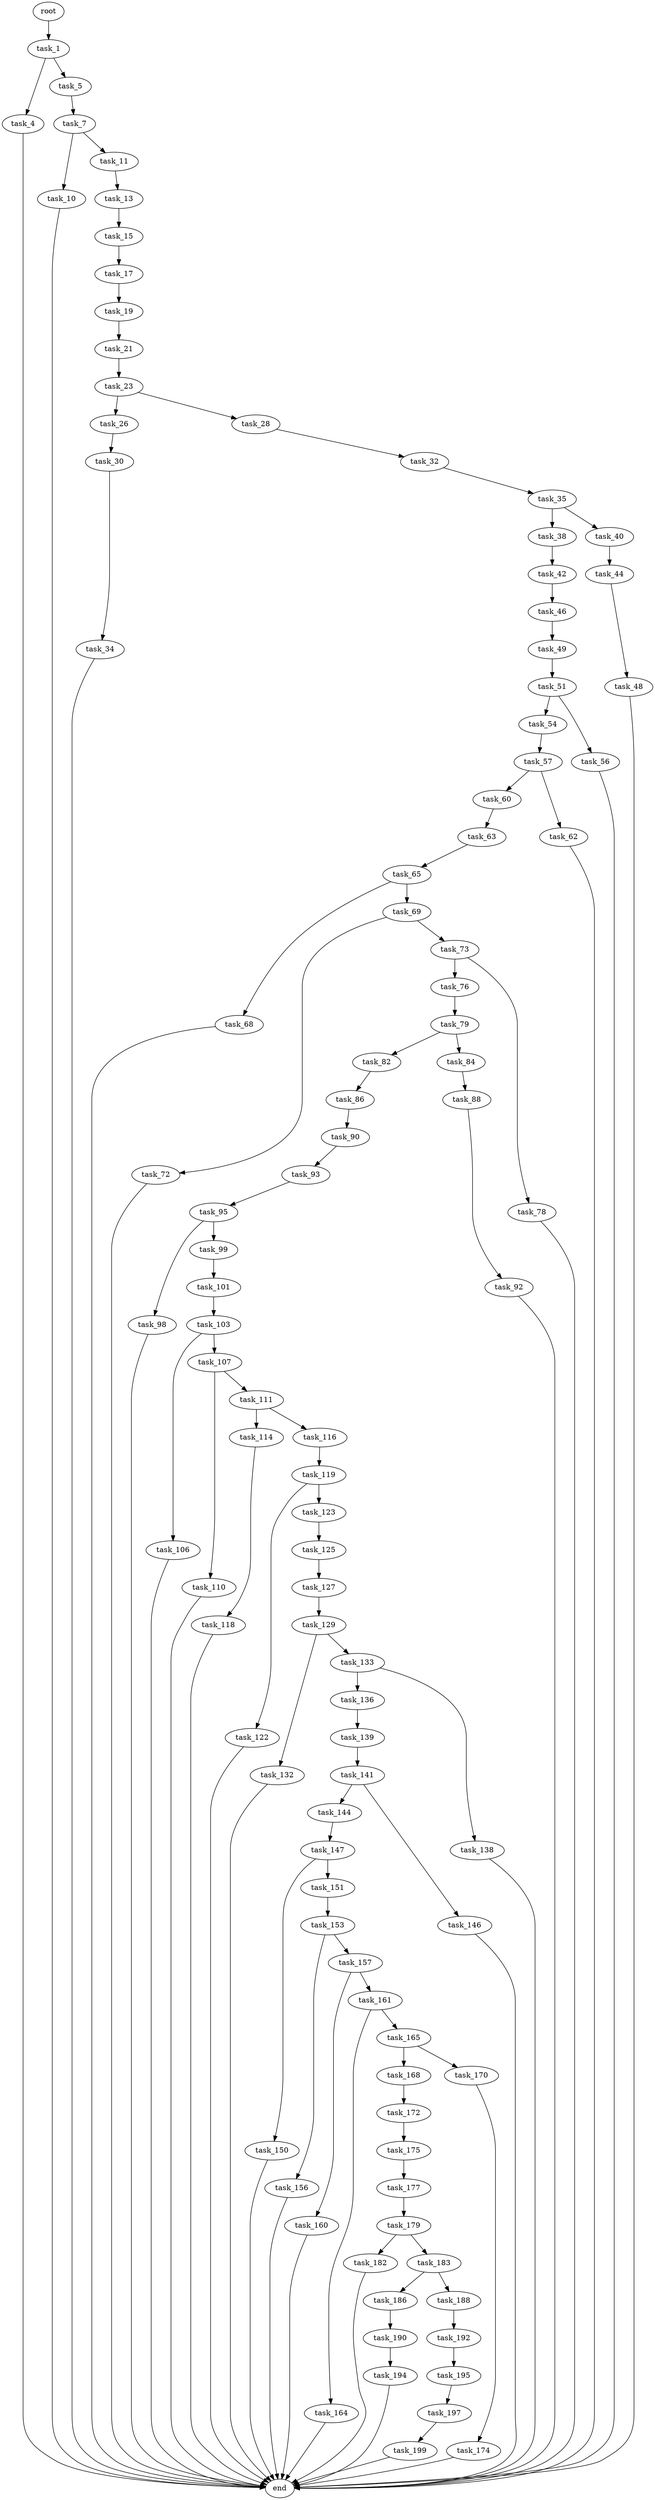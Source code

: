digraph G {
  root [size="0.000000"];
  task_1 [size="149366384915.000000"];
  task_4 [size="2491196229.000000"];
  task_5 [size="35701611002.000000"];
  task_7 [size="5655811205.000000"];
  task_10 [size="14016117232.000000"];
  task_11 [size="8589934592.000000"];
  task_13 [size="929221895.000000"];
  task_15 [size="66264709620.000000"];
  task_17 [size="469905925767.000000"];
  task_19 [size="368293445632.000000"];
  task_21 [size="68719476736.000000"];
  task_23 [size="8589934592.000000"];
  task_26 [size="1405495227.000000"];
  task_28 [size="109744660509.000000"];
  task_30 [size="938625870901.000000"];
  task_32 [size="8589934592.000000"];
  task_34 [size="34665606501.000000"];
  task_35 [size="782757789696.000000"];
  task_38 [size="428285112738.000000"];
  task_40 [size="644538543191.000000"];
  task_42 [size="68719476736.000000"];
  task_44 [size="128036076260.000000"];
  task_46 [size="562995090420.000000"];
  task_48 [size="231928233984.000000"];
  task_49 [size="782757789696.000000"];
  task_51 [size="9823338884.000000"];
  task_54 [size="458909542193.000000"];
  task_56 [size="134217728000.000000"];
  task_57 [size="231928233984.000000"];
  task_60 [size="817467951.000000"];
  task_62 [size="51648923706.000000"];
  task_63 [size="341787827844.000000"];
  task_65 [size="4484993772.000000"];
  task_68 [size="549755813888.000000"];
  task_69 [size="118208889212.000000"];
  task_72 [size="368293445632.000000"];
  task_73 [size="135017365462.000000"];
  task_76 [size="6122684361.000000"];
  task_78 [size="314953831.000000"];
  task_79 [size="465183536683.000000"];
  task_82 [size="360955495034.000000"];
  task_84 [size="7674340969.000000"];
  task_86 [size="549755813888.000000"];
  task_88 [size="11147135279.000000"];
  task_90 [size="535708131121.000000"];
  task_92 [size="3675583579.000000"];
  task_93 [size="664569896625.000000"];
  task_95 [size="40385970820.000000"];
  task_98 [size="347244734637.000000"];
  task_99 [size="1073741824000.000000"];
  task_101 [size="68719476736.000000"];
  task_103 [size="323000664129.000000"];
  task_106 [size="782757789696.000000"];
  task_107 [size="29867393182.000000"];
  task_110 [size="8589934592.000000"];
  task_111 [size="322704323996.000000"];
  task_114 [size="82738942975.000000"];
  task_116 [size="152833529999.000000"];
  task_118 [size="782757789696.000000"];
  task_119 [size="84258138557.000000"];
  task_122 [size="68719476736.000000"];
  task_123 [size="30634446243.000000"];
  task_125 [size="7648918825.000000"];
  task_127 [size="12548642124.000000"];
  task_129 [size="28991029248.000000"];
  task_132 [size="10530749256.000000"];
  task_133 [size="1471430635.000000"];
  task_136 [size="363360311464.000000"];
  task_138 [size="29136869659.000000"];
  task_139 [size="11823478438.000000"];
  task_141 [size="12830472124.000000"];
  task_144 [size="8702627135.000000"];
  task_146 [size="1073741824000.000000"];
  task_147 [size="782757789696.000000"];
  task_150 [size="5397431036.000000"];
  task_151 [size="9890705473.000000"];
  task_153 [size="12477575623.000000"];
  task_156 [size="886259118837.000000"];
  task_157 [size="243676939703.000000"];
  task_160 [size="3421880441.000000"];
  task_161 [size="2033582409.000000"];
  task_164 [size="4622827216.000000"];
  task_165 [size="4167784314.000000"];
  task_168 [size="368293445632.000000"];
  task_170 [size="3381145779.000000"];
  task_172 [size="606017255250.000000"];
  task_174 [size="207277327617.000000"];
  task_175 [size="68719476736.000000"];
  task_177 [size="231928233984.000000"];
  task_179 [size="1294856390.000000"];
  task_182 [size="68719476736.000000"];
  task_183 [size="68719476736.000000"];
  task_186 [size="3107503173.000000"];
  task_188 [size="134217728000.000000"];
  task_190 [size="8589934592.000000"];
  task_192 [size="359176402824.000000"];
  task_194 [size="2556480295.000000"];
  task_195 [size="135124784607.000000"];
  task_197 [size="6123102282.000000"];
  task_199 [size="134217728000.000000"];
  end [size="0.000000"];

  root -> task_1 [size="1.000000"];
  task_1 -> task_4 [size="134217728.000000"];
  task_1 -> task_5 [size="134217728.000000"];
  task_4 -> end [size="1.000000"];
  task_5 -> task_7 [size="33554432.000000"];
  task_7 -> task_10 [size="411041792.000000"];
  task_7 -> task_11 [size="411041792.000000"];
  task_10 -> end [size="1.000000"];
  task_11 -> task_13 [size="33554432.000000"];
  task_13 -> task_15 [size="33554432.000000"];
  task_15 -> task_17 [size="209715200.000000"];
  task_17 -> task_19 [size="301989888.000000"];
  task_19 -> task_21 [size="411041792.000000"];
  task_21 -> task_23 [size="134217728.000000"];
  task_23 -> task_26 [size="33554432.000000"];
  task_23 -> task_28 [size="33554432.000000"];
  task_26 -> task_30 [size="134217728.000000"];
  task_28 -> task_32 [size="209715200.000000"];
  task_30 -> task_34 [size="838860800.000000"];
  task_32 -> task_35 [size="33554432.000000"];
  task_34 -> end [size="1.000000"];
  task_35 -> task_38 [size="679477248.000000"];
  task_35 -> task_40 [size="679477248.000000"];
  task_38 -> task_42 [size="301989888.000000"];
  task_40 -> task_44 [size="838860800.000000"];
  task_42 -> task_46 [size="134217728.000000"];
  task_44 -> task_48 [size="536870912.000000"];
  task_46 -> task_49 [size="411041792.000000"];
  task_48 -> end [size="1.000000"];
  task_49 -> task_51 [size="679477248.000000"];
  task_51 -> task_54 [size="679477248.000000"];
  task_51 -> task_56 [size="679477248.000000"];
  task_54 -> task_57 [size="679477248.000000"];
  task_56 -> end [size="1.000000"];
  task_57 -> task_60 [size="301989888.000000"];
  task_57 -> task_62 [size="301989888.000000"];
  task_60 -> task_63 [size="33554432.000000"];
  task_62 -> end [size="1.000000"];
  task_63 -> task_65 [size="411041792.000000"];
  task_65 -> task_68 [size="75497472.000000"];
  task_65 -> task_69 [size="75497472.000000"];
  task_68 -> end [size="1.000000"];
  task_69 -> task_72 [size="209715200.000000"];
  task_69 -> task_73 [size="209715200.000000"];
  task_72 -> end [size="1.000000"];
  task_73 -> task_76 [size="301989888.000000"];
  task_73 -> task_78 [size="301989888.000000"];
  task_76 -> task_79 [size="301989888.000000"];
  task_78 -> end [size="1.000000"];
  task_79 -> task_82 [size="301989888.000000"];
  task_79 -> task_84 [size="301989888.000000"];
  task_82 -> task_86 [size="838860800.000000"];
  task_84 -> task_88 [size="301989888.000000"];
  task_86 -> task_90 [size="536870912.000000"];
  task_88 -> task_92 [size="536870912.000000"];
  task_90 -> task_93 [size="679477248.000000"];
  task_92 -> end [size="1.000000"];
  task_93 -> task_95 [size="838860800.000000"];
  task_95 -> task_98 [size="33554432.000000"];
  task_95 -> task_99 [size="33554432.000000"];
  task_98 -> end [size="1.000000"];
  task_99 -> task_101 [size="838860800.000000"];
  task_101 -> task_103 [size="134217728.000000"];
  task_103 -> task_106 [size="411041792.000000"];
  task_103 -> task_107 [size="411041792.000000"];
  task_106 -> end [size="1.000000"];
  task_107 -> task_110 [size="838860800.000000"];
  task_107 -> task_111 [size="838860800.000000"];
  task_110 -> end [size="1.000000"];
  task_111 -> task_114 [size="411041792.000000"];
  task_111 -> task_116 [size="411041792.000000"];
  task_114 -> task_118 [size="75497472.000000"];
  task_116 -> task_119 [size="134217728.000000"];
  task_118 -> end [size="1.000000"];
  task_119 -> task_122 [size="301989888.000000"];
  task_119 -> task_123 [size="301989888.000000"];
  task_122 -> end [size="1.000000"];
  task_123 -> task_125 [size="75497472.000000"];
  task_125 -> task_127 [size="301989888.000000"];
  task_127 -> task_129 [size="411041792.000000"];
  task_129 -> task_132 [size="75497472.000000"];
  task_129 -> task_133 [size="75497472.000000"];
  task_132 -> end [size="1.000000"];
  task_133 -> task_136 [size="134217728.000000"];
  task_133 -> task_138 [size="134217728.000000"];
  task_136 -> task_139 [size="838860800.000000"];
  task_138 -> end [size="1.000000"];
  task_139 -> task_141 [size="209715200.000000"];
  task_141 -> task_144 [size="411041792.000000"];
  task_141 -> task_146 [size="411041792.000000"];
  task_144 -> task_147 [size="301989888.000000"];
  task_146 -> end [size="1.000000"];
  task_147 -> task_150 [size="679477248.000000"];
  task_147 -> task_151 [size="679477248.000000"];
  task_150 -> end [size="1.000000"];
  task_151 -> task_153 [size="209715200.000000"];
  task_153 -> task_156 [size="301989888.000000"];
  task_153 -> task_157 [size="301989888.000000"];
  task_156 -> end [size="1.000000"];
  task_157 -> task_160 [size="209715200.000000"];
  task_157 -> task_161 [size="209715200.000000"];
  task_160 -> end [size="1.000000"];
  task_161 -> task_164 [size="134217728.000000"];
  task_161 -> task_165 [size="134217728.000000"];
  task_164 -> end [size="1.000000"];
  task_165 -> task_168 [size="75497472.000000"];
  task_165 -> task_170 [size="75497472.000000"];
  task_168 -> task_172 [size="411041792.000000"];
  task_170 -> task_174 [size="75497472.000000"];
  task_172 -> task_175 [size="536870912.000000"];
  task_174 -> end [size="1.000000"];
  task_175 -> task_177 [size="134217728.000000"];
  task_177 -> task_179 [size="301989888.000000"];
  task_179 -> task_182 [size="75497472.000000"];
  task_179 -> task_183 [size="75497472.000000"];
  task_182 -> end [size="1.000000"];
  task_183 -> task_186 [size="134217728.000000"];
  task_183 -> task_188 [size="134217728.000000"];
  task_186 -> task_190 [size="75497472.000000"];
  task_188 -> task_192 [size="209715200.000000"];
  task_190 -> task_194 [size="33554432.000000"];
  task_192 -> task_195 [size="679477248.000000"];
  task_194 -> end [size="1.000000"];
  task_195 -> task_197 [size="134217728.000000"];
  task_197 -> task_199 [size="134217728.000000"];
  task_199 -> end [size="1.000000"];
}
